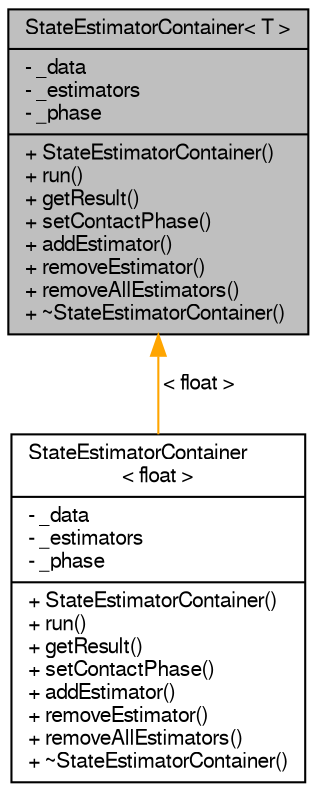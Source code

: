 digraph "StateEstimatorContainer&lt; T &gt;"
{
  edge [fontname="FreeSans",fontsize="10",labelfontname="FreeSans",labelfontsize="10"];
  node [fontname="FreeSans",fontsize="10",shape=record];
  Node1 [label="{StateEstimatorContainer\< T \>\n|- _data\l- _estimators\l- _phase\l|+ StateEstimatorContainer()\l+ run()\l+ getResult()\l+ setContactPhase()\l+ addEstimator()\l+ removeEstimator()\l+ removeAllEstimators()\l+ ~StateEstimatorContainer()\l}",height=0.2,width=0.4,color="black", fillcolor="grey75", style="filled", fontcolor="black"];
  Node1 -> Node2 [dir="back",color="orange",fontsize="10",style="solid",label=" \< float \>" ,fontname="FreeSans"];
  Node2 [label="{StateEstimatorContainer\l\< float \>\n|- _data\l- _estimators\l- _phase\l|+ StateEstimatorContainer()\l+ run()\l+ getResult()\l+ setContactPhase()\l+ addEstimator()\l+ removeEstimator()\l+ removeAllEstimators()\l+ ~StateEstimatorContainer()\l}",height=0.2,width=0.4,color="black", fillcolor="white", style="filled",URL="$d1/d3b/class_state_estimator_container.html"];
}
